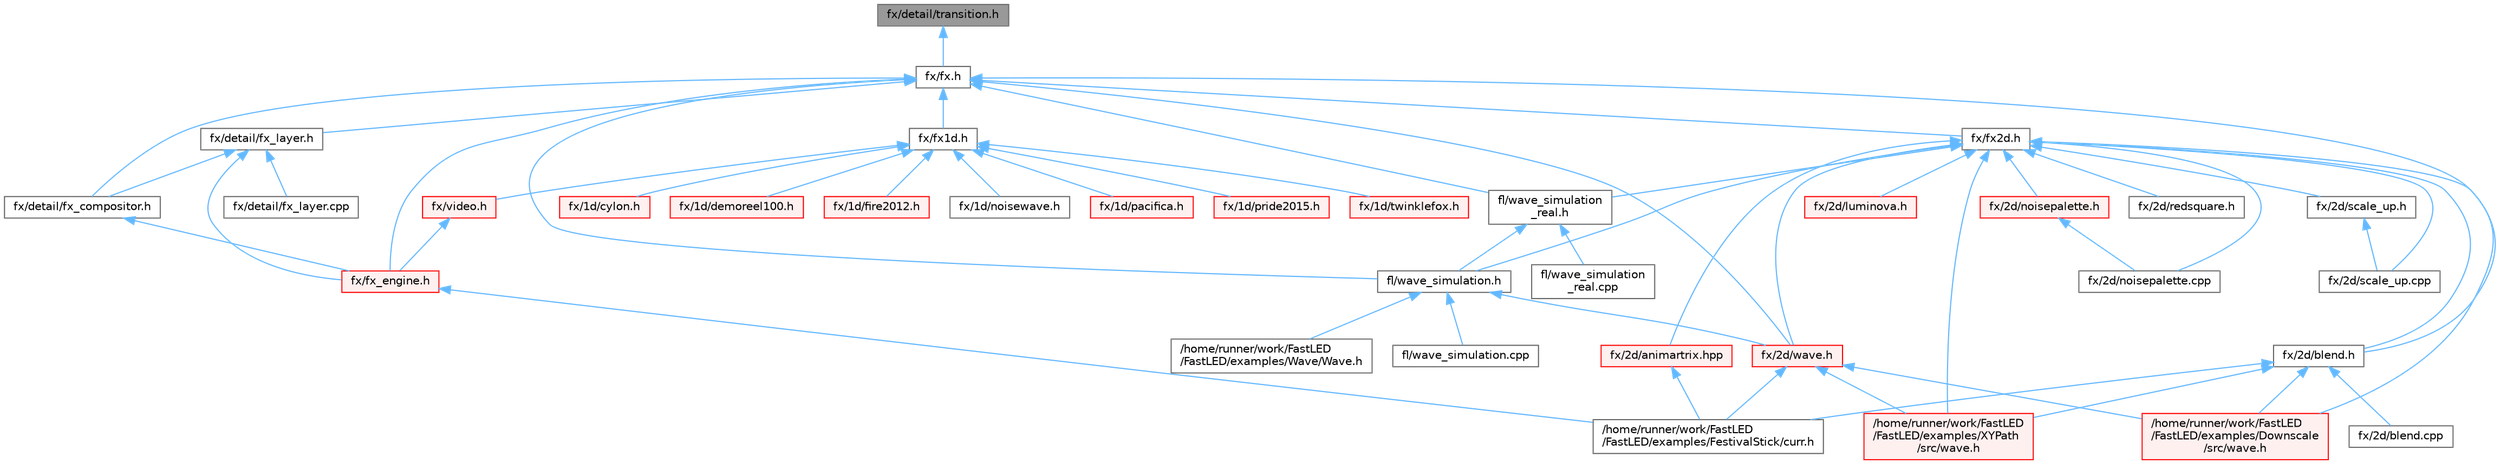 digraph "fx/detail/transition.h"
{
 // INTERACTIVE_SVG=YES
 // LATEX_PDF_SIZE
  bgcolor="transparent";
  edge [fontname=Helvetica,fontsize=10,labelfontname=Helvetica,labelfontsize=10];
  node [fontname=Helvetica,fontsize=10,shape=box,height=0.2,width=0.4];
  Node1 [id="Node000001",label="fx/detail/transition.h",height=0.2,width=0.4,color="gray40", fillcolor="grey60", style="filled", fontcolor="black",tooltip=" "];
  Node1 -> Node2 [id="edge1_Node000001_Node000002",dir="back",color="steelblue1",style="solid",tooltip=" "];
  Node2 [id="Node000002",label="fx/fx.h",height=0.2,width=0.4,color="grey40", fillcolor="white", style="filled",URL="$d2/d0c/fx_8h.html",tooltip=" "];
  Node2 -> Node3 [id="edge2_Node000002_Node000003",dir="back",color="steelblue1",style="solid",tooltip=" "];
  Node3 [id="Node000003",label="fl/wave_simulation.h",height=0.2,width=0.4,color="grey40", fillcolor="white", style="filled",URL="$dc/d36/wave__simulation_8h.html",tooltip=" "];
  Node3 -> Node4 [id="edge3_Node000003_Node000004",dir="back",color="steelblue1",style="solid",tooltip=" "];
  Node4 [id="Node000004",label="/home/runner/work/FastLED\l/FastLED/examples/Wave/Wave.h",height=0.2,width=0.4,color="grey40", fillcolor="white", style="filled",URL="$d8/d78/examples_2_wave_2wave_8h.html",tooltip=" "];
  Node3 -> Node5 [id="edge4_Node000003_Node000005",dir="back",color="steelblue1",style="solid",tooltip=" "];
  Node5 [id="Node000005",label="fl/wave_simulation.cpp",height=0.2,width=0.4,color="grey40", fillcolor="white", style="filled",URL="$de/d8c/wave__simulation_8cpp.html",tooltip=" "];
  Node3 -> Node6 [id="edge5_Node000003_Node000006",dir="back",color="steelblue1",style="solid",tooltip=" "];
  Node6 [id="Node000006",label="fx/2d/wave.h",height=0.2,width=0.4,color="red", fillcolor="#FFF0F0", style="filled",URL="$de/de9/src_2fx_22d_2wave_8h.html",tooltip=" "];
  Node6 -> Node7 [id="edge6_Node000006_Node000007",dir="back",color="steelblue1",style="solid",tooltip=" "];
  Node7 [id="Node000007",label="/home/runner/work/FastLED\l/FastLED/examples/Downscale\l/src/wave.h",height=0.2,width=0.4,color="red", fillcolor="#FFF0F0", style="filled",URL="$de/d79/examples_2_downscale_2src_2wave_8h.html",tooltip=" "];
  Node6 -> Node10 [id="edge7_Node000006_Node000010",dir="back",color="steelblue1",style="solid",tooltip=" "];
  Node10 [id="Node000010",label="/home/runner/work/FastLED\l/FastLED/examples/FestivalStick/curr.h",height=0.2,width=0.4,color="grey40", fillcolor="white", style="filled",URL="$d4/d06/curr_8h.html",tooltip=" "];
  Node6 -> Node12 [id="edge8_Node000006_Node000012",dir="back",color="steelblue1",style="solid",tooltip=" "];
  Node12 [id="Node000012",label="/home/runner/work/FastLED\l/FastLED/examples/XYPath\l/src/wave.h",height=0.2,width=0.4,color="red", fillcolor="#FFF0F0", style="filled",URL="$db/dd3/examples_2_x_y_path_2src_2wave_8h.html",tooltip=" "];
  Node2 -> Node18 [id="edge9_Node000002_Node000018",dir="back",color="steelblue1",style="solid",tooltip=" "];
  Node18 [id="Node000018",label="fl/wave_simulation\l_real.h",height=0.2,width=0.4,color="grey40", fillcolor="white", style="filled",URL="$dd/d8e/wave__simulation__real_8h.html",tooltip=" "];
  Node18 -> Node3 [id="edge10_Node000018_Node000003",dir="back",color="steelblue1",style="solid",tooltip=" "];
  Node18 -> Node19 [id="edge11_Node000018_Node000019",dir="back",color="steelblue1",style="solid",tooltip=" "];
  Node19 [id="Node000019",label="fl/wave_simulation\l_real.cpp",height=0.2,width=0.4,color="grey40", fillcolor="white", style="filled",URL="$d8/da2/wave__simulation__real_8cpp.html",tooltip=" "];
  Node2 -> Node20 [id="edge12_Node000002_Node000020",dir="back",color="steelblue1",style="solid",tooltip=" "];
  Node20 [id="Node000020",label="fx/2d/blend.h",height=0.2,width=0.4,color="grey40", fillcolor="white", style="filled",URL="$d8/d4e/blend_8h.html",tooltip=" "];
  Node20 -> Node7 [id="edge13_Node000020_Node000007",dir="back",color="steelblue1",style="solid",tooltip=" "];
  Node20 -> Node10 [id="edge14_Node000020_Node000010",dir="back",color="steelblue1",style="solid",tooltip=" "];
  Node20 -> Node12 [id="edge15_Node000020_Node000012",dir="back",color="steelblue1",style="solid",tooltip=" "];
  Node20 -> Node21 [id="edge16_Node000020_Node000021",dir="back",color="steelblue1",style="solid",tooltip=" "];
  Node21 [id="Node000021",label="fx/2d/blend.cpp",height=0.2,width=0.4,color="grey40", fillcolor="white", style="filled",URL="$d7/d68/blend_8cpp.html",tooltip=" "];
  Node2 -> Node6 [id="edge17_Node000002_Node000006",dir="back",color="steelblue1",style="solid",tooltip=" "];
  Node2 -> Node22 [id="edge18_Node000002_Node000022",dir="back",color="steelblue1",style="solid",tooltip=" "];
  Node22 [id="Node000022",label="fx/detail/fx_compositor.h",height=0.2,width=0.4,color="grey40", fillcolor="white", style="filled",URL="$d5/d6b/fx__compositor_8h.html",tooltip=" "];
  Node22 -> Node23 [id="edge19_Node000022_Node000023",dir="back",color="steelblue1",style="solid",tooltip=" "];
  Node23 [id="Node000023",label="fx/fx_engine.h",height=0.2,width=0.4,color="red", fillcolor="#FFF0F0", style="filled",URL="$d9/d3c/fx__engine_8h.html",tooltip=" "];
  Node23 -> Node10 [id="edge20_Node000023_Node000010",dir="back",color="steelblue1",style="solid",tooltip=" "];
  Node2 -> Node27 [id="edge21_Node000002_Node000027",dir="back",color="steelblue1",style="solid",tooltip=" "];
  Node27 [id="Node000027",label="fx/detail/fx_layer.h",height=0.2,width=0.4,color="grey40", fillcolor="white", style="filled",URL="$d7/d2f/fx__layer_8h.html",tooltip=" "];
  Node27 -> Node22 [id="edge22_Node000027_Node000022",dir="back",color="steelblue1",style="solid",tooltip=" "];
  Node27 -> Node28 [id="edge23_Node000027_Node000028",dir="back",color="steelblue1",style="solid",tooltip=" "];
  Node28 [id="Node000028",label="fx/detail/fx_layer.cpp",height=0.2,width=0.4,color="grey40", fillcolor="white", style="filled",URL="$dc/dcf/fx__layer_8cpp.html",tooltip=" "];
  Node27 -> Node23 [id="edge24_Node000027_Node000023",dir="back",color="steelblue1",style="solid",tooltip=" "];
  Node2 -> Node29 [id="edge25_Node000002_Node000029",dir="back",color="steelblue1",style="solid",tooltip=" "];
  Node29 [id="Node000029",label="fx/fx1d.h",height=0.2,width=0.4,color="grey40", fillcolor="white", style="filled",URL="$da/d81/fx1d_8h.html",tooltip=" "];
  Node29 -> Node30 [id="edge26_Node000029_Node000030",dir="back",color="steelblue1",style="solid",tooltip=" "];
  Node30 [id="Node000030",label="fx/1d/cylon.h",height=0.2,width=0.4,color="red", fillcolor="#FFF0F0", style="filled",URL="$db/d31/cylon_8h.html",tooltip=" "];
  Node29 -> Node32 [id="edge27_Node000029_Node000032",dir="back",color="steelblue1",style="solid",tooltip=" "];
  Node32 [id="Node000032",label="fx/1d/demoreel100.h",height=0.2,width=0.4,color="red", fillcolor="#FFF0F0", style="filled",URL="$d4/dc0/demoreel100_8h.html",tooltip=" "];
  Node29 -> Node34 [id="edge28_Node000029_Node000034",dir="back",color="steelblue1",style="solid",tooltip=" "];
  Node34 [id="Node000034",label="fx/1d/fire2012.h",height=0.2,width=0.4,color="red", fillcolor="#FFF0F0", style="filled",URL="$d5/dcb/fire2012_8h.html",tooltip=" "];
  Node29 -> Node36 [id="edge29_Node000029_Node000036",dir="back",color="steelblue1",style="solid",tooltip=" "];
  Node36 [id="Node000036",label="fx/1d/noisewave.h",height=0.2,width=0.4,color="grey40", fillcolor="white", style="filled",URL="$d9/d2c/noisewave_8h.html",tooltip=" "];
  Node29 -> Node37 [id="edge30_Node000029_Node000037",dir="back",color="steelblue1",style="solid",tooltip=" "];
  Node37 [id="Node000037",label="fx/1d/pacifica.h",height=0.2,width=0.4,color="red", fillcolor="#FFF0F0", style="filled",URL="$dc/d70/pacifica_8h.html",tooltip=" "];
  Node29 -> Node39 [id="edge31_Node000029_Node000039",dir="back",color="steelblue1",style="solid",tooltip=" "];
  Node39 [id="Node000039",label="fx/1d/pride2015.h",height=0.2,width=0.4,color="red", fillcolor="#FFF0F0", style="filled",URL="$d7/dc4/pride2015_8h.html",tooltip=" "];
  Node29 -> Node41 [id="edge32_Node000029_Node000041",dir="back",color="steelblue1",style="solid",tooltip=" "];
  Node41 [id="Node000041",label="fx/1d/twinklefox.h",height=0.2,width=0.4,color="red", fillcolor="#FFF0F0", style="filled",URL="$d1/df6/twinklefox_8h.html",tooltip=" "];
  Node29 -> Node43 [id="edge33_Node000029_Node000043",dir="back",color="steelblue1",style="solid",tooltip=" "];
  Node43 [id="Node000043",label="fx/video.h",height=0.2,width=0.4,color="red", fillcolor="#FFF0F0", style="filled",URL="$dd/d78/video_8h.html",tooltip=" "];
  Node43 -> Node23 [id="edge34_Node000043_Node000023",dir="back",color="steelblue1",style="solid",tooltip=" "];
  Node2 -> Node53 [id="edge35_Node000002_Node000053",dir="back",color="steelblue1",style="solid",tooltip=" "];
  Node53 [id="Node000053",label="fx/fx2d.h",height=0.2,width=0.4,color="grey40", fillcolor="white", style="filled",URL="$d9/d43/fx2d_8h.html",tooltip=" "];
  Node53 -> Node7 [id="edge36_Node000053_Node000007",dir="back",color="steelblue1",style="solid",tooltip=" "];
  Node53 -> Node12 [id="edge37_Node000053_Node000012",dir="back",color="steelblue1",style="solid",tooltip=" "];
  Node53 -> Node3 [id="edge38_Node000053_Node000003",dir="back",color="steelblue1",style="solid",tooltip=" "];
  Node53 -> Node18 [id="edge39_Node000053_Node000018",dir="back",color="steelblue1",style="solid",tooltip=" "];
  Node53 -> Node54 [id="edge40_Node000053_Node000054",dir="back",color="steelblue1",style="solid",tooltip=" "];
  Node54 [id="Node000054",label="fx/2d/animartrix.hpp",height=0.2,width=0.4,color="red", fillcolor="#FFF0F0", style="filled",URL="$d3/dc3/animartrix_8hpp.html",tooltip=" "];
  Node54 -> Node10 [id="edge41_Node000054_Node000010",dir="back",color="steelblue1",style="solid",tooltip=" "];
  Node53 -> Node20 [id="edge42_Node000053_Node000020",dir="back",color="steelblue1",style="solid",tooltip=" "];
  Node53 -> Node55 [id="edge43_Node000053_Node000055",dir="back",color="steelblue1",style="solid",tooltip=" "];
  Node55 [id="Node000055",label="fx/2d/luminova.h",height=0.2,width=0.4,color="red", fillcolor="#FFF0F0", style="filled",URL="$d4/dd9/src_2fx_22d_2luminova_8h.html",tooltip=" "];
  Node53 -> Node57 [id="edge44_Node000053_Node000057",dir="back",color="steelblue1",style="solid",tooltip=" "];
  Node57 [id="Node000057",label="fx/2d/noisepalette.cpp",height=0.2,width=0.4,color="grey40", fillcolor="white", style="filled",URL="$d6/d66/noisepalette_8cpp.html",tooltip=" "];
  Node53 -> Node58 [id="edge45_Node000053_Node000058",dir="back",color="steelblue1",style="solid",tooltip=" "];
  Node58 [id="Node000058",label="fx/2d/noisepalette.h",height=0.2,width=0.4,color="red", fillcolor="#FFF0F0", style="filled",URL="$d6/dc7/noisepalette_8h.html",tooltip="Demonstrates how to mix noise generation with color palettes on a 2D LED matrix."];
  Node58 -> Node57 [id="edge46_Node000058_Node000057",dir="back",color="steelblue1",style="solid",tooltip=" "];
  Node53 -> Node59 [id="edge47_Node000053_Node000059",dir="back",color="steelblue1",style="solid",tooltip=" "];
  Node59 [id="Node000059",label="fx/2d/redsquare.h",height=0.2,width=0.4,color="grey40", fillcolor="white", style="filled",URL="$d3/db8/redsquare_8h.html",tooltip=" "];
  Node53 -> Node60 [id="edge48_Node000053_Node000060",dir="back",color="steelblue1",style="solid",tooltip=" "];
  Node60 [id="Node000060",label="fx/2d/scale_up.cpp",height=0.2,width=0.4,color="grey40", fillcolor="white", style="filled",URL="$dc/d8c/scale__up_8cpp.html",tooltip=" "];
  Node53 -> Node61 [id="edge49_Node000053_Node000061",dir="back",color="steelblue1",style="solid",tooltip=" "];
  Node61 [id="Node000061",label="fx/2d/scale_up.h",height=0.2,width=0.4,color="grey40", fillcolor="white", style="filled",URL="$d2/d74/scale__up_8h.html",tooltip="Expands a grid using bilinear interpolation and scaling up."];
  Node61 -> Node60 [id="edge50_Node000061_Node000060",dir="back",color="steelblue1",style="solid",tooltip=" "];
  Node53 -> Node6 [id="edge51_Node000053_Node000006",dir="back",color="steelblue1",style="solid",tooltip=" "];
  Node2 -> Node23 [id="edge52_Node000002_Node000023",dir="back",color="steelblue1",style="solid",tooltip=" "];
}

